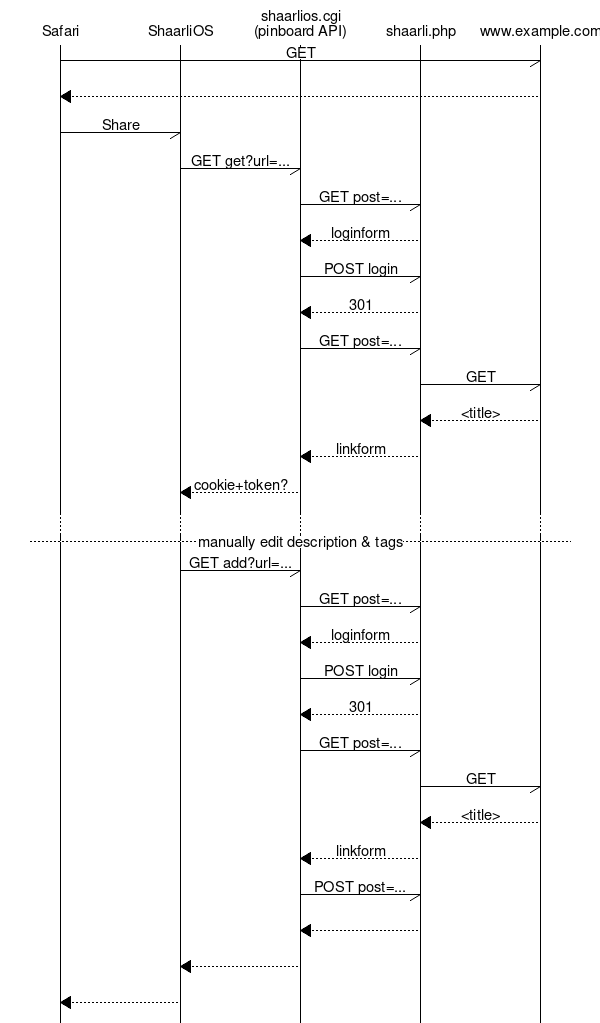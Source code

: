 # 
# http://www.mcternan.me.uk/mscgen/
# mscgen -T png post.msc
msc {
  hscale = "1";

  bro [label="Safari"],
  ios [label="ShaarliOS"],
  cgi [label="shaarlios.cgi\n(pinboard API)"],
  php [label="shaarli.php"],
  www [label="www.example.com"];

  bro -> www [ label = "GET" ];
  bro << www;
  bro -> ios [ label = "Share" ];
  ios -> cgi [ label = "GET get?url=..." ];
  cgi -> php [ label = "GET post=..." ];
  cgi << php [ label = "loginform"];
  cgi -> php [ label = "POST login" ];
  cgi << php [ label = "301" ];
  cgi -> php [ label = "GET post=..." ];
  php -> www [ label = "GET" ];
  php << www [ label = "<title>" ];
  cgi << php [ label = "linkform" ];
  ios << cgi [ label = "cookie+token?" ];
  ...;
  ---  [ label = "manually edit description & tags" ];
  ios -> cgi [ label = "GET add?url=..." ];
  cgi -> php [ label = "GET post=..." ];
  cgi << php [ label = "loginform"];
  cgi -> php [ label = "POST login" ];
  cgi << php [ label = "301" ];
  cgi -> php [ label = "GET post=..." ];
  php -> www [ label = "GET" ];
  php << www [ label = "<title>" ];
  cgi << php [ label = "linkform"];
  cgi -> php [ label = "POST post=..." ];
  cgi << php;
  ios << cgi;
  bro << ios;
}

